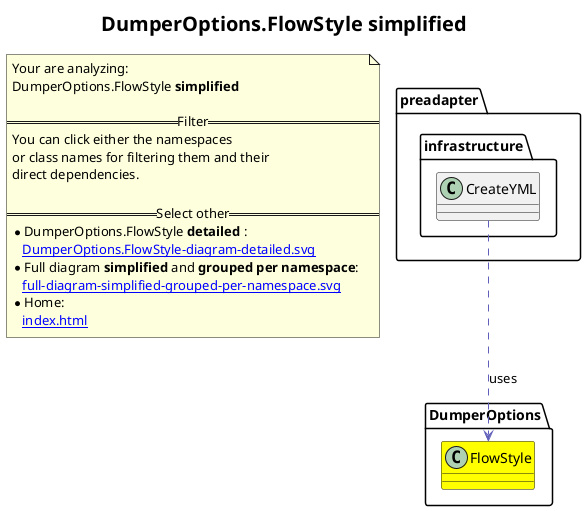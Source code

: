 @startuml
title <size:20>DumperOptions.FlowStyle **simplified** </size>
note "Your are analyzing:\nDumperOptions.FlowStyle **simplified** \n\n==Filter==\nYou can click either the namespaces \nor class names for filtering them and their\ndirect dependencies.\n\n==Select other==\n* DumperOptions.FlowStyle **detailed** :\n   [[DumperOptions.FlowStyle-diagram-detailed.svg]]\n* Full diagram **simplified** and **grouped per namespace**:\n   [[full-diagram-simplified-grouped-per-namespace.svg]]\n* Home:\n   [[index.html]]" as FloatingNote
class DumperOptions.FlowStyle [[DumperOptions.FlowStyle-diagram-simplified.svg]] #yellow {
}
  class preadapter.infrastructure.CreateYML [[preadapter.infrastructure.CreateYML-diagram-simplified.svg]]  {
  }
 ' *************************************** 
 ' *************************************** 
 ' *************************************** 
' Class relations extracted from namespace:
' 
' Class relations extracted from namespace:
' preadapter.infrastructure
preadapter.infrastructure.CreateYML .[#6060BB].> DumperOptions.FlowStyle  : uses 
@enduml